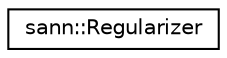 digraph "Graphical Class Hierarchy"
{
  edge [fontname="Helvetica",fontsize="10",labelfontname="Helvetica",labelfontsize="10"];
  node [fontname="Helvetica",fontsize="10",shape=record];
  rankdir="LR";
  Node0 [label="sann::Regularizer",height=0.2,width=0.4,color="black", fillcolor="white", style="filled",URL="$classsann_1_1Regularizer.html",tooltip="This is the class for the regularization of the data. "];
}

